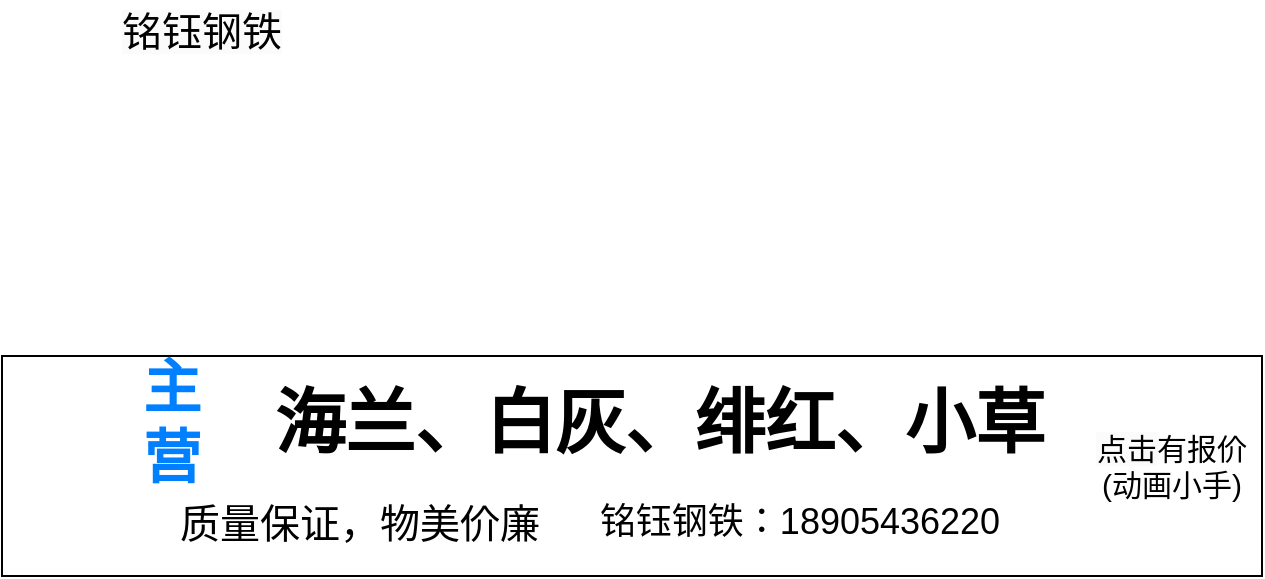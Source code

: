 <mxfile version="24.4.13" type="github">
  <diagram name="第 1 页" id="I0i1PA1vy1tKrl0rkm65">
    <mxGraphModel dx="1114" dy="785" grid="1" gridSize="10" guides="1" tooltips="1" connect="1" arrows="1" fold="1" page="1" pageScale="1" pageWidth="827" pageHeight="1169" math="0" shadow="0">
      <root>
        <mxCell id="0" />
        <mxCell id="1" parent="0" />
        <mxCell id="bJFwQz_AG0BZFsZjNXED-1" value="" style="rounded=0;whiteSpace=wrap;html=1;" vertex="1" parent="1">
          <mxGeometry x="130" y="238" width="630" height="110" as="geometry" />
        </mxCell>
        <mxCell id="bJFwQz_AG0BZFsZjNXED-2" value="&lt;div style=&quot;font-size: 29px;&quot;&gt;&lt;span style=&quot;background-color: initial; font-size: 29px;&quot;&gt;主&lt;/span&gt;&lt;span style=&quot;background-color: initial; font-size: 29px;&quot;&gt;营&lt;/span&gt;&lt;/div&gt;" style="text;html=1;align=center;verticalAlign=middle;whiteSpace=wrap;rounded=0;fontSize=29;fontColor=#007FFF;fontStyle=1" vertex="1" parent="1">
          <mxGeometry x="185" y="256" width="60" height="30" as="geometry" />
        </mxCell>
        <mxCell id="bJFwQz_AG0BZFsZjNXED-3" value="&lt;div style=&quot;font-size: 35px;&quot;&gt;&lt;span style=&quot;font-size: 35px;&quot;&gt;海兰、白灰、绯红、小草&lt;/span&gt;&lt;/div&gt;" style="text;html=1;align=center;verticalAlign=middle;whiteSpace=wrap;rounded=0;fontSize=35;fontStyle=1" vertex="1" parent="1">
          <mxGeometry x="254" y="254" width="410" height="34" as="geometry" />
        </mxCell>
        <mxCell id="bJFwQz_AG0BZFsZjNXED-4" value="&lt;div style=&quot;font-size: 20px;&quot;&gt;质量保证，物美价廉&lt;br style=&quot;font-size: 20px;&quot;&gt;&lt;/div&gt;" style="text;html=1;align=center;verticalAlign=middle;whiteSpace=wrap;rounded=0;fontSize=20;" vertex="1" parent="1">
          <mxGeometry x="204" y="306" width="210" height="30" as="geometry" />
        </mxCell>
        <mxCell id="bJFwQz_AG0BZFsZjNXED-5" value="&lt;div style=&quot;font-size: 18px;&quot;&gt;&lt;div style=&quot;font-size: 18px;&quot;&gt;铭钰钢铁：18905436220&lt;/div&gt;&lt;/div&gt;" style="text;html=1;align=center;verticalAlign=middle;whiteSpace=wrap;rounded=0;fontSize=18;" vertex="1" parent="1">
          <mxGeometry x="404" y="306" width="250" height="30" as="geometry" />
        </mxCell>
        <mxCell id="bJFwQz_AG0BZFsZjNXED-6" value="&lt;span style=&quot;color: rgb(0, 0, 0); font-family: Helvetica; font-size: 15px; font-style: normal; font-variant-ligatures: normal; font-variant-caps: normal; font-weight: 400; letter-spacing: normal; orphans: 2; text-indent: 0px; text-transform: none; widows: 2; word-spacing: 0px; -webkit-text-stroke-width: 0px; white-space: normal; background-color: rgb(251, 251, 251); text-decoration-thickness: initial; text-decoration-style: initial; text-decoration-color: initial; float: none; display: inline !important;&quot;&gt;点击&lt;/span&gt;&lt;span style=&quot;&quot;&gt;有报价&lt;/span&gt;&lt;div&gt;&lt;span style=&quot;&quot;&gt;(动画小手)&lt;/span&gt;&lt;/div&gt;" style="text;whiteSpace=wrap;html=1;verticalAlign=middle;fontSize=15;align=center;" vertex="1" parent="1">
          <mxGeometry x="670" y="273" width="90" height="40" as="geometry" />
        </mxCell>
        <mxCell id="bJFwQz_AG0BZFsZjNXED-8" value="&lt;span style=&quot;color: rgb(0, 0, 0); font-family: Helvetica; font-size: 20px; font-style: normal; font-variant-ligatures: normal; font-variant-caps: normal; font-weight: 400; letter-spacing: normal; orphans: 2; text-indent: 0px; text-transform: none; widows: 2; word-spacing: 0px; -webkit-text-stroke-width: 0px; white-space: normal; background-color: rgb(251, 251, 251); text-decoration-thickness: initial; text-decoration-style: initial; text-decoration-color: initial; float: none; display: inline !important;&quot;&gt;铭钰钢铁&lt;/span&gt;" style="text;whiteSpace=wrap;html=1;verticalAlign=middle;align=center;" vertex="1" parent="1">
          <mxGeometry x="185" y="60" width="90" height="30" as="geometry" />
        </mxCell>
      </root>
    </mxGraphModel>
  </diagram>
</mxfile>
